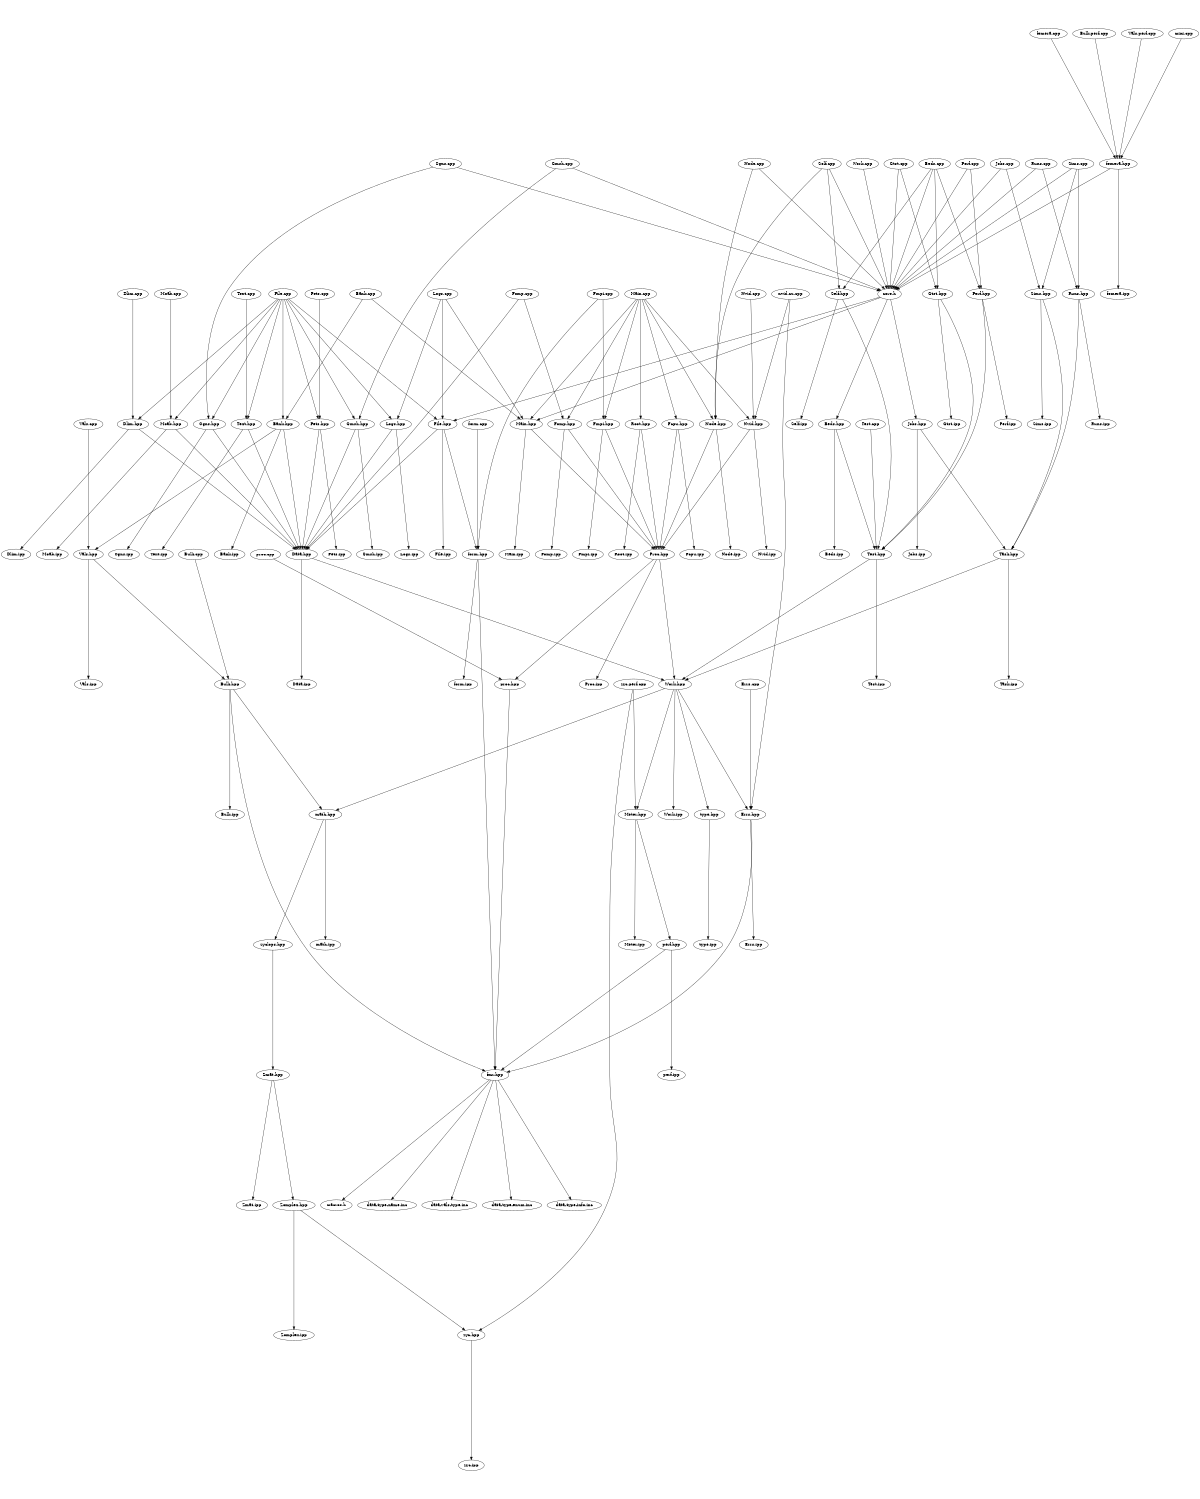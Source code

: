 digraph "source tree" {
    overlap=scale;
    size="8,10";
    ratio="fill";
    fontsize="16";
    fontname="Helvetica";
	clusterrank="local";
	"type.hpp" -> "type.ipp"
	"femera.cpp" -> "femera.hpp"
	"Main.cpp" -> "Node.hpp"
	"Bank.hpp" -> "Vals.hpp"
	"Gtst.hpp" -> "Gtst.ipp"
	"Main.cpp" -> "Main.hpp"
	"File.cpp" -> "Dlim.hpp"
	"Vals.cpp" -> "Vals.hpp"
	"Data.hpp" -> "Work.hpp"
	"Beds.cpp" -> "Self.hpp"
	"Runs.hpp" -> "Runs.ipp"
	"Dlim.hpp" -> "Dlim.ipp"
	"Jobs.cpp" -> "Sims.hpp"
	"Fmpi.cpp" -> "form.hpp"
	"Zomplex.hpp" -> "zyc.hpp"
	"Dlim.cpp" -> "Dlim.hpp"
	"Node.hpp" -> "Proc.hpp"
	"Proc.hpp" -> "Work.hpp"
	"File.hpp" -> "form.hpp"
	"Logs.cpp" -> "Main.hpp"
	"Bulk.hpp" -> "fmr.hpp"
	"core.h" -> "File.hpp"
	"Meter.hpp" -> "perf.hpp"
	"proc.hpp" -> "fmr.hpp"
	"Moab.hpp" -> "Data.hpp"
	"Perf.hpp" -> "Perf.ipp"
	"Beds.hpp" -> "Test.hpp"
	"Zmat.hpp" -> "Zmat.ipp"
	"Perf.cpp" -> "Perf.hpp"
	"Main.cpp" -> "Root.hpp"
	"Logs.cpp" -> "Logs.hpp"
	"fmr.hpp" -> "data-type-info.inc"
	"Bulk.perf.cpp" -> "femera.hpp"
	"Node.cpp" -> "Node.hpp"
	"Logs.hpp" -> "Logs.ipp"
	"fmr.hpp" -> "macros.h"
	"Work.hpp" -> "Meter.hpp"
	"Cgns.hpp" -> "Data.hpp"
	"Self.hpp" -> "Self.ipp"
	"Work.hpp" -> "Errs.hpp"
	"form.hpp" -> "fmr.hpp"
	"fmr.hpp" -> "data-type-name.inc"
	"File.hpp" -> "Data.hpp"
	"Work.hpp" -> "type.hpp"
	"Sims.cpp" -> "core.h"
	"proc.cpp" -> "proc.hpp"
	"Fmpi.hpp" -> "Fmpi.ipp"
	"core.h" -> "Jobs.hpp"
	"Fomp.hpp" -> "Proc.hpp"
	"Moab.hpp" -> "Moab.ipp"
	"core.h" -> "Beds.hpp"
	"Main.cpp" -> "Fmpi.hpp"
	"Jobs.hpp" -> "Task.hpp"
	"Proc.hpp" -> "Proc.ipp"
	"Main.hpp" -> "Proc.hpp"
	"Beds.hpp" -> "Beds.ipp"
	"Moab.cpp" -> "Moab.hpp"
	"Gtst.cpp" -> "core.h"
	"Text.hpp" -> "Text.ipp"
	"zyclops.hpp" -> "Zmat.hpp"
	"Sims.cpp" -> "Sims.hpp"
	"Task.hpp" -> "Work.hpp"
	"Work.cpp" -> "core.h"
	"Sims.cpp" -> "Runs.hpp"
	"Gmsh.cpp" -> "core.h"
	"Logs.hpp" -> "Data.hpp"
	"Test.hpp" -> "Work.hpp"
	"File.cpp" -> "Pets.hpp"
	"perf.hpp" -> "perf.ipp"
	"File.cpp" -> "Gmsh.hpp"
	"Gmsh.cpp" -> "Gmsh.hpp"
	"Perf.hpp" -> "Test.hpp"
	"Self.cpp" -> "core.h"
	"Text.cpp" -> "Text.hpp"
	"Vals.perf.cpp" -> "femera.hpp"
	"fmr.hpp" -> "data-vals-type.inc"
	"Beds.cpp" -> "core.h"
	"Pets.cpp" -> "Pets.hpp"
	"math.hpp" -> "math.ipp"
	"mini.cpp" -> "femera.hpp"
	"Runs.cpp" -> "core.h"
	"Gtst.cpp" -> "Gtst.hpp"
	"File.cpp" -> "Bank.hpp"
	"Pets.hpp" -> "Data.hpp"
	"Bulk.hpp" -> "math.hpp"
	"File.cpp" -> "Text.hpp"
	"perf.hpp" -> "fmr.hpp"
	"Sims.hpp" -> "Sims.ipp"
	"Runs.cpp" -> "Runs.hpp"
	"Nvid.hpp" -> "Nvid.ipp"
	"Cgns.hpp" -> "Cgns.ipp"
	"Bank.cpp" -> "Bank.hpp"
	"Fmpi.hpp" -> "Proc.hpp"
	"Node.hpp" -> "Node.ipp"
	"File.hpp" -> "File.ipp"
	"Fomp.cpp" -> "Data.hpp"
	"fmr.hpp" -> "data-type-enum.inc"
	"zyc.hpp" -> "zyc.ipp"
	"Bank.hpp" -> "Data.hpp"
	"Perf.cpp" -> "core.h"
	"Fomp.hpp" -> "Fomp.ipp"
	"Jobs.cpp" -> "core.h"
	"Main.cpp" -> "Nvid.hpp"
	"Fcpu.hpp" -> "Fcpu.ipp"
	"Zmat.hpp" -> "Zomplex.hpp"
	"Fmpi.cpp" -> "Fmpi.hpp"
	"Main.cpp" -> "Fomp.hpp"
	"Bulk.hpp" -> "Bulk.ipp"
	"Self.cpp" -> "Node.hpp"
	"Text.hpp" -> "Data.hpp"
	"Logs.cpp" -> "File.hpp"
	"Nvid.cpp" -> "Nvid.hpp"
	"Bank.cpp" -> "Main.hpp"
	"Runs.hpp" -> "Task.hpp"
	"Main.cpp" -> "Fcpu.hpp"
	"Root.hpp" -> "Proc.hpp"
	"Test.cpp" -> "Test.hpp"
	"Data.hpp" -> "Data.ipp"
	"zyc.perf.cpp" -> "zyc.hpp"
	"Errs.hpp" -> "fmr.hpp"
	"File.cpp" -> "File.hpp"
	"form.hpp" -> "form.ipp"
	"zyc.perf.cpp" -> "Meter.hpp"
	"Test.hpp" -> "Test.ipp"
	"form.cpp" -> "form.hpp"
	"Task.hpp" -> "Task.ipp"
	"math.hpp" -> "zyclops.hpp"
	"File.cpp" -> "Moab.hpp"
	"Bank.hpp" -> "Bank.ipp"
	"Meter.hpp" -> "Meter.ipp"
	"Zomplex.hpp" -> "Zomplex.ipp"
	"femera.hpp" -> "core.h"
	"Nvid.hpp" -> "Proc.hpp"
	"Work.hpp" -> "math.hpp"
	"Vals.hpp" -> "Vals.ipp"
	"File.cpp" -> "Logs.hpp"
	"Main.hpp" -> "Main.ipp"
	"Dlim.hpp" -> "Data.hpp"
	"Fomp.cpp" -> "Fomp.hpp"
	"nvid.cu.cpp" -> "Errs.hpp"
	"Fcpu.hpp" -> "Proc.hpp"
	"core.h" -> "Main.hpp"
	"Beds.cpp" -> "Gtst.hpp"
	"Gmsh.hpp" -> "Data.hpp"
	"Beds.cpp" -> "Perf.hpp"
	"Sims.hpp" -> "Task.hpp"
	"File.cpp" -> "Cgns.hpp"
	"Jobs.hpp" -> "Jobs.ipp"
	"Cgns.cpp" -> "core.h"
	"Vals.hpp" -> "Bulk.hpp"
	"Pets.hpp" -> "Pets.ipp"
	"Gmsh.hpp" -> "Gmsh.ipp"
	"Node.cpp" -> "core.h"
	"Gtst.hpp" -> "Test.hpp"
	"Bulk.cpp" -> "Bulk.hpp"
	"Errs.cpp" -> "Errs.hpp"
	"Proc.hpp" -> "proc.hpp"
	"Self.cpp" -> "Self.hpp"
	"Root.hpp" -> "Root.ipp"
	"nvid.cu.cpp" -> "Nvid.hpp"
	"femera.hpp" -> "femera.ipp"
	"Errs.hpp" -> "Errs.ipp"
	"Self.hpp" -> "Test.hpp"
	"Work.hpp" -> "Work.ipp"
	"Cgns.cpp" -> "Cgns.hpp"
}
